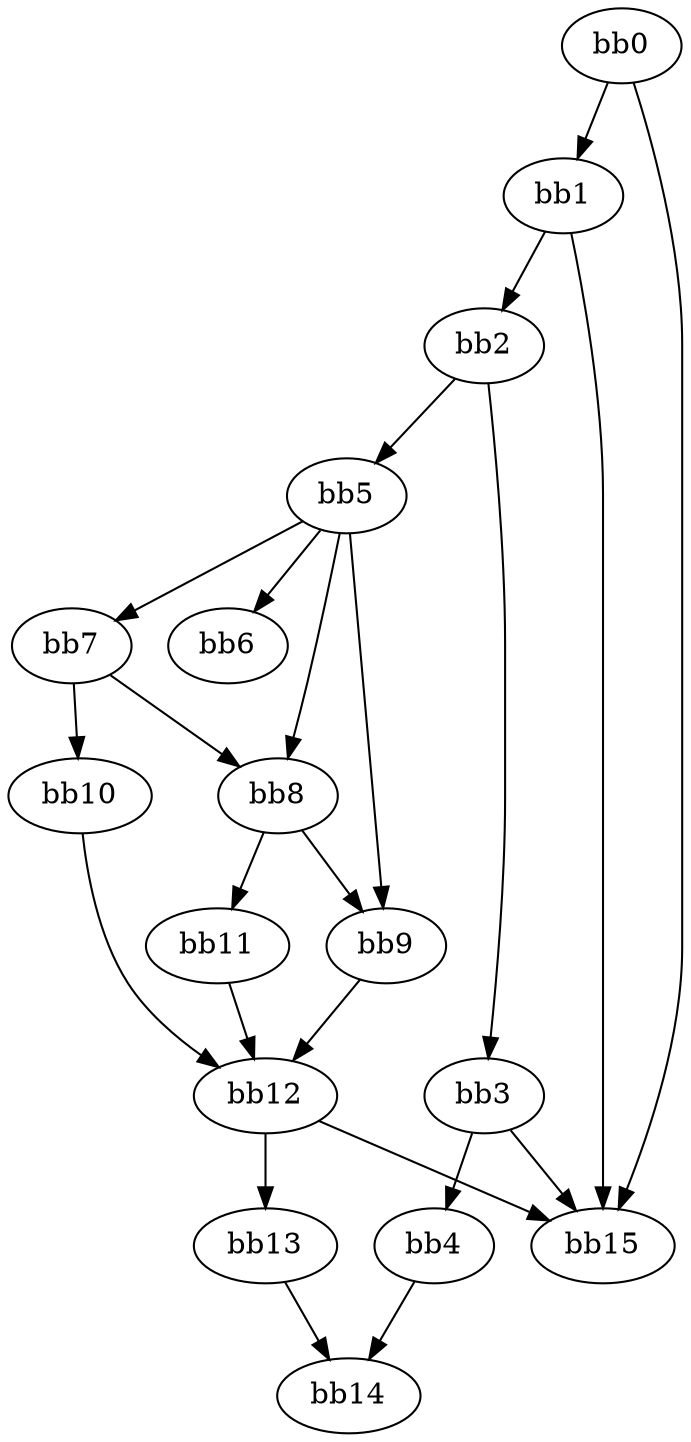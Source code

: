 digraph {
    0 [ label = "bb0\l" ]
    1 [ label = "bb1\l" ]
    2 [ label = "bb2\l" ]
    3 [ label = "bb3\l" ]
    4 [ label = "bb4\l" ]
    5 [ label = "bb5\l" ]
    6 [ label = "bb6\l" ]
    7 [ label = "bb7\l" ]
    8 [ label = "bb8\l" ]
    9 [ label = "bb9\l" ]
    10 [ label = "bb10\l" ]
    11 [ label = "bb11\l" ]
    12 [ label = "bb12\l" ]
    13 [ label = "bb13\l" ]
    14 [ label = "bb14\l" ]
    15 [ label = "bb15\l" ]
    0 -> 1 [ ]
    0 -> 15 [ ]
    1 -> 2 [ ]
    1 -> 15 [ ]
    2 -> 3 [ ]
    2 -> 5 [ ]
    3 -> 4 [ ]
    3 -> 15 [ ]
    4 -> 14 [ ]
    5 -> 6 [ ]
    5 -> 7 [ ]
    5 -> 8 [ ]
    5 -> 9 [ ]
    7 -> 8 [ ]
    7 -> 10 [ ]
    8 -> 9 [ ]
    8 -> 11 [ ]
    9 -> 12 [ ]
    10 -> 12 [ ]
    11 -> 12 [ ]
    12 -> 13 [ ]
    12 -> 15 [ ]
    13 -> 14 [ ]
}

